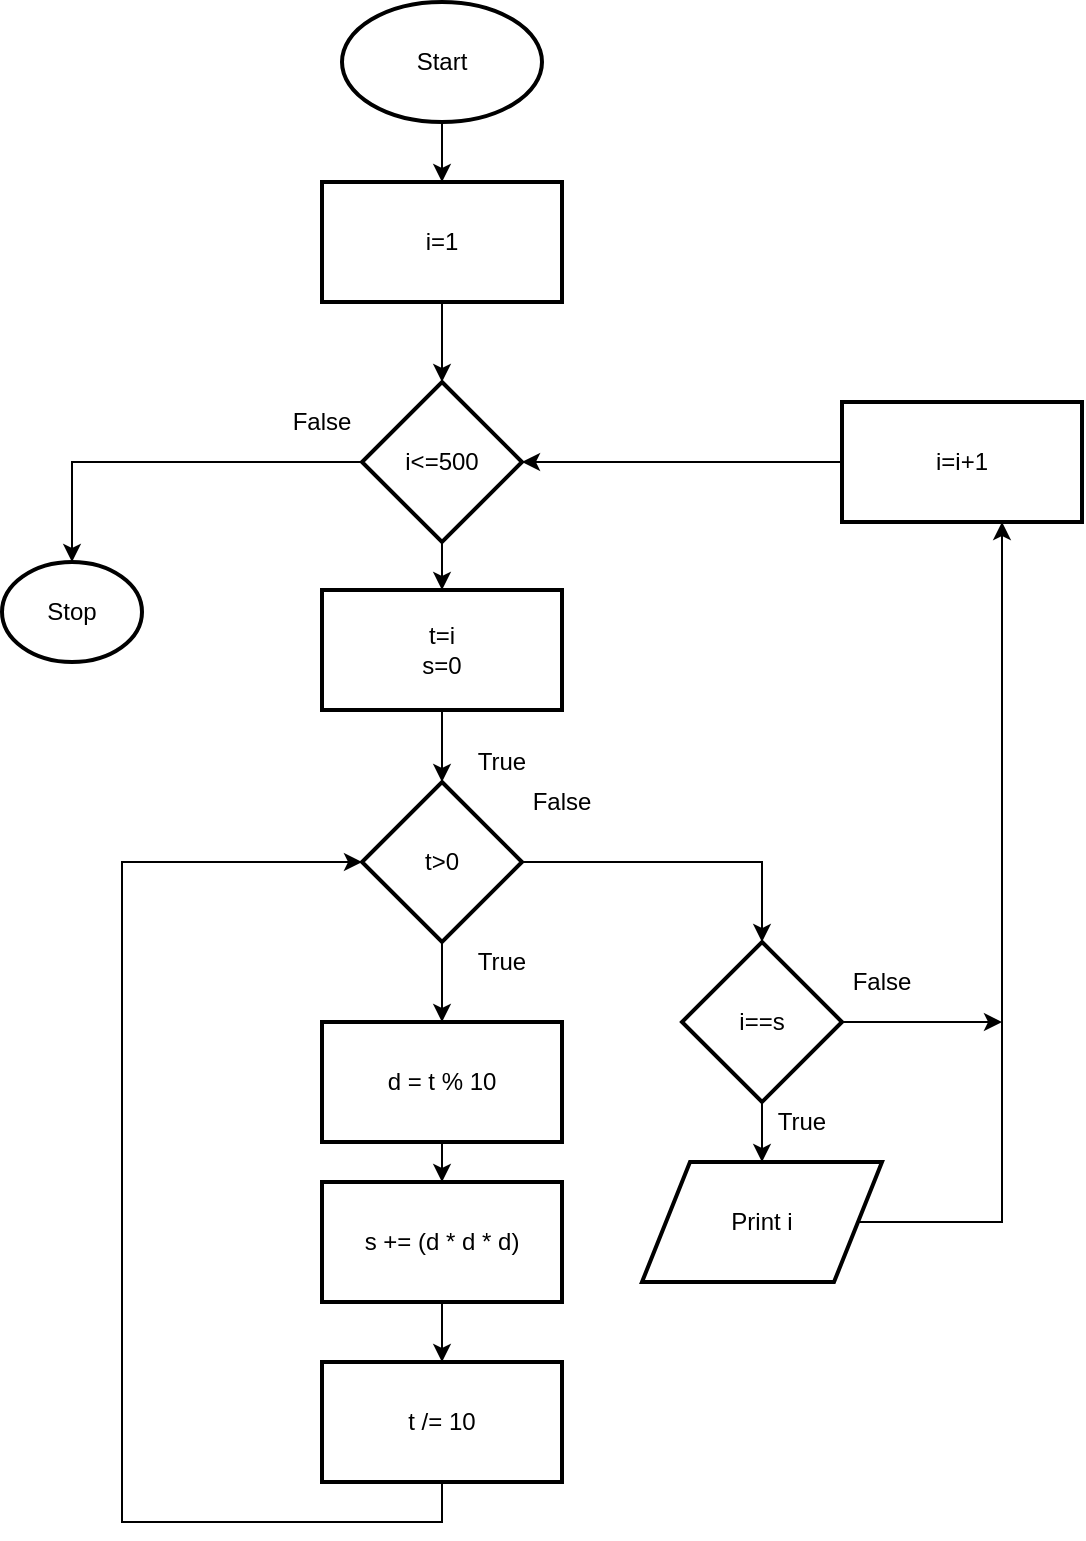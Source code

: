 <mxfile version="13.4.5" type="device"><diagram id="gT33BKB2-qqmEIFtjTG-" name="Page-1"><mxGraphModel dx="637" dy="538" grid="1" gridSize="10" guides="1" tooltips="1" connect="1" arrows="1" fold="1" page="1" pageScale="1" pageWidth="1169" pageHeight="827" math="0" shadow="0"><root><mxCell id="0"/><mxCell id="1" parent="0"/><mxCell id="UA9GYxPEKLRtyaIsIRIl-2" value="" style="edgeStyle=orthogonalEdgeStyle;rounded=0;orthogonalLoop=1;jettySize=auto;html=1;" edge="1" parent="1" source="UA9GYxPEKLRtyaIsIRIl-1" target="2"><mxGeometry relative="1" as="geometry"/></mxCell><mxCell id="UA9GYxPEKLRtyaIsIRIl-1" value="Start" style="strokeWidth=2;html=1;shape=mxgraph.flowchart.start_1;whiteSpace=wrap;" vertex="1" parent="1"><mxGeometry x="370" y="60" width="100" height="60" as="geometry"/></mxCell><mxCell id="UA9GYxPEKLRtyaIsIRIl-4" value="" style="edgeStyle=orthogonalEdgeStyle;rounded=0;orthogonalLoop=1;jettySize=auto;html=1;" edge="1" parent="1" source="2" target="UA9GYxPEKLRtyaIsIRIl-3"><mxGeometry relative="1" as="geometry"/></mxCell><mxCell id="2" value="i=1" style="whiteSpace=wrap;html=1;strokeWidth=2;" vertex="1" parent="1"><mxGeometry x="360" y="150" width="120" height="60" as="geometry"/></mxCell><mxCell id="UA9GYxPEKLRtyaIsIRIl-6" value="" style="edgeStyle=orthogonalEdgeStyle;rounded=0;orthogonalLoop=1;jettySize=auto;html=1;" edge="1" parent="1" source="UA9GYxPEKLRtyaIsIRIl-3" target="UA9GYxPEKLRtyaIsIRIl-5"><mxGeometry relative="1" as="geometry"/></mxCell><mxCell id="UA9GYxPEKLRtyaIsIRIl-36" value="" style="edgeStyle=orthogonalEdgeStyle;rounded=0;orthogonalLoop=1;jettySize=auto;html=1;" edge="1" parent="1" source="UA9GYxPEKLRtyaIsIRIl-3" target="UA9GYxPEKLRtyaIsIRIl-35"><mxGeometry relative="1" as="geometry"/></mxCell><mxCell id="UA9GYxPEKLRtyaIsIRIl-3" value="i&amp;lt;=500" style="rhombus;whiteSpace=wrap;html=1;strokeWidth=2;" vertex="1" parent="1"><mxGeometry x="380" y="250" width="80" height="80" as="geometry"/></mxCell><mxCell id="UA9GYxPEKLRtyaIsIRIl-8" value="" style="edgeStyle=orthogonalEdgeStyle;rounded=0;orthogonalLoop=1;jettySize=auto;html=1;" edge="1" parent="1" source="UA9GYxPEKLRtyaIsIRIl-5" target="UA9GYxPEKLRtyaIsIRIl-7"><mxGeometry relative="1" as="geometry"/></mxCell><mxCell id="UA9GYxPEKLRtyaIsIRIl-5" value="t=i&lt;br&gt;s=0" style="whiteSpace=wrap;html=1;strokeWidth=2;" vertex="1" parent="1"><mxGeometry x="360" y="354" width="120" height="60" as="geometry"/></mxCell><mxCell id="UA9GYxPEKLRtyaIsIRIl-10" value="" style="edgeStyle=orthogonalEdgeStyle;rounded=0;orthogonalLoop=1;jettySize=auto;html=1;" edge="1" parent="1" source="UA9GYxPEKLRtyaIsIRIl-7" target="UA9GYxPEKLRtyaIsIRIl-9"><mxGeometry relative="1" as="geometry"/></mxCell><mxCell id="UA9GYxPEKLRtyaIsIRIl-28" style="edgeStyle=orthogonalEdgeStyle;rounded=0;orthogonalLoop=1;jettySize=auto;html=1;exitX=1;exitY=0.5;exitDx=0;exitDy=0;entryX=0.5;entryY=0;entryDx=0;entryDy=0;" edge="1" parent="1" source="UA9GYxPEKLRtyaIsIRIl-7" target="UA9GYxPEKLRtyaIsIRIl-15"><mxGeometry relative="1" as="geometry"/></mxCell><mxCell id="UA9GYxPEKLRtyaIsIRIl-7" value="t&amp;gt;0" style="rhombus;whiteSpace=wrap;html=1;strokeWidth=2;" vertex="1" parent="1"><mxGeometry x="380" y="450" width="80" height="80" as="geometry"/></mxCell><mxCell id="UA9GYxPEKLRtyaIsIRIl-12" value="" style="edgeStyle=orthogonalEdgeStyle;rounded=0;orthogonalLoop=1;jettySize=auto;html=1;" edge="1" parent="1" source="UA9GYxPEKLRtyaIsIRIl-9" target="UA9GYxPEKLRtyaIsIRIl-11"><mxGeometry relative="1" as="geometry"/></mxCell><mxCell id="UA9GYxPEKLRtyaIsIRIl-9" value="d = t % 10" style="whiteSpace=wrap;html=1;strokeWidth=2;" vertex="1" parent="1"><mxGeometry x="360" y="570" width="120" height="60" as="geometry"/></mxCell><mxCell id="UA9GYxPEKLRtyaIsIRIl-14" value="" style="edgeStyle=orthogonalEdgeStyle;rounded=0;orthogonalLoop=1;jettySize=auto;html=1;" edge="1" parent="1" source="UA9GYxPEKLRtyaIsIRIl-11" target="UA9GYxPEKLRtyaIsIRIl-13"><mxGeometry relative="1" as="geometry"/></mxCell><mxCell id="UA9GYxPEKLRtyaIsIRIl-11" value="s += (d * d * d)" style="whiteSpace=wrap;html=1;strokeWidth=2;" vertex="1" parent="1"><mxGeometry x="360" y="650" width="120" height="60" as="geometry"/></mxCell><mxCell id="UA9GYxPEKLRtyaIsIRIl-26" style="edgeStyle=orthogonalEdgeStyle;rounded=0;orthogonalLoop=1;jettySize=auto;html=1;exitX=0.5;exitY=1;exitDx=0;exitDy=0;entryX=0;entryY=0.5;entryDx=0;entryDy=0;" edge="1" parent="1" source="UA9GYxPEKLRtyaIsIRIl-13" target="UA9GYxPEKLRtyaIsIRIl-7"><mxGeometry relative="1" as="geometry"><Array as="points"><mxPoint x="420" y="820"/><mxPoint x="260" y="820"/><mxPoint x="260" y="490"/></Array></mxGeometry></mxCell><mxCell id="UA9GYxPEKLRtyaIsIRIl-13" value="t /= 10" style="whiteSpace=wrap;html=1;strokeWidth=2;" vertex="1" parent="1"><mxGeometry x="360" y="740" width="120" height="60" as="geometry"/></mxCell><mxCell id="UA9GYxPEKLRtyaIsIRIl-18" value="" style="edgeStyle=orthogonalEdgeStyle;rounded=0;orthogonalLoop=1;jettySize=auto;html=1;" edge="1" parent="1" source="UA9GYxPEKLRtyaIsIRIl-15" target="UA9GYxPEKLRtyaIsIRIl-17"><mxGeometry relative="1" as="geometry"/></mxCell><mxCell id="UA9GYxPEKLRtyaIsIRIl-32" style="edgeStyle=orthogonalEdgeStyle;rounded=0;orthogonalLoop=1;jettySize=auto;html=1;exitX=1;exitY=0.5;exitDx=0;exitDy=0;" edge="1" parent="1" source="UA9GYxPEKLRtyaIsIRIl-15"><mxGeometry relative="1" as="geometry"><mxPoint x="700" y="570" as="targetPoint"/></mxGeometry></mxCell><mxCell id="UA9GYxPEKLRtyaIsIRIl-15" value="i==s" style="rhombus;whiteSpace=wrap;html=1;strokeWidth=2;" vertex="1" parent="1"><mxGeometry x="540" y="530" width="80" height="80" as="geometry"/></mxCell><mxCell id="UA9GYxPEKLRtyaIsIRIl-30" value="" style="edgeStyle=orthogonalEdgeStyle;rounded=0;orthogonalLoop=1;jettySize=auto;html=1;" edge="1" parent="1" source="UA9GYxPEKLRtyaIsIRIl-17" target="UA9GYxPEKLRtyaIsIRIl-29"><mxGeometry relative="1" as="geometry"><Array as="points"><mxPoint x="700" y="670"/></Array></mxGeometry></mxCell><mxCell id="UA9GYxPEKLRtyaIsIRIl-17" value="Print i" style="shape=parallelogram;perimeter=parallelogramPerimeter;whiteSpace=wrap;html=1;strokeWidth=2;" vertex="1" parent="1"><mxGeometry x="520" y="640" width="120" height="60" as="geometry"/></mxCell><mxCell id="UA9GYxPEKLRtyaIsIRIl-21" value="True" style="text;html=1;strokeColor=none;fillColor=none;align=center;verticalAlign=middle;whiteSpace=wrap;rounded=0;" vertex="1" parent="1"><mxGeometry x="580" y="610" width="40" height="20" as="geometry"/></mxCell><mxCell id="UA9GYxPEKLRtyaIsIRIl-27" value="False" style="text;html=1;strokeColor=none;fillColor=none;align=center;verticalAlign=middle;whiteSpace=wrap;rounded=0;" vertex="1" parent="1"><mxGeometry x="460" y="450" width="40" height="20" as="geometry"/></mxCell><mxCell id="UA9GYxPEKLRtyaIsIRIl-31" style="edgeStyle=orthogonalEdgeStyle;rounded=0;orthogonalLoop=1;jettySize=auto;html=1;exitX=0;exitY=0.5;exitDx=0;exitDy=0;entryX=1;entryY=0.5;entryDx=0;entryDy=0;" edge="1" parent="1" source="UA9GYxPEKLRtyaIsIRIl-29" target="UA9GYxPEKLRtyaIsIRIl-3"><mxGeometry relative="1" as="geometry"/></mxCell><mxCell id="UA9GYxPEKLRtyaIsIRIl-29" value="i=i+1" style="whiteSpace=wrap;html=1;strokeWidth=2;" vertex="1" parent="1"><mxGeometry x="620" y="260" width="120" height="60" as="geometry"/></mxCell><mxCell id="UA9GYxPEKLRtyaIsIRIl-33" value="False" style="text;html=1;strokeColor=none;fillColor=none;align=center;verticalAlign=middle;whiteSpace=wrap;rounded=0;" vertex="1" parent="1"><mxGeometry x="620" y="540" width="40" height="20" as="geometry"/></mxCell><mxCell id="UA9GYxPEKLRtyaIsIRIl-34" value="True" style="text;html=1;strokeColor=none;fillColor=none;align=center;verticalAlign=middle;whiteSpace=wrap;rounded=0;" vertex="1" parent="1"><mxGeometry x="430" y="530" width="40" height="20" as="geometry"/></mxCell><mxCell id="UA9GYxPEKLRtyaIsIRIl-35" value="Stop" style="ellipse;whiteSpace=wrap;html=1;strokeWidth=2;" vertex="1" parent="1"><mxGeometry x="200" y="340" width="70" height="50" as="geometry"/></mxCell><mxCell id="UA9GYxPEKLRtyaIsIRIl-37" value="True" style="text;html=1;strokeColor=none;fillColor=none;align=center;verticalAlign=middle;whiteSpace=wrap;rounded=0;" vertex="1" parent="1"><mxGeometry x="430" y="430" width="40" height="20" as="geometry"/></mxCell><mxCell id="UA9GYxPEKLRtyaIsIRIl-38" value="False" style="text;html=1;strokeColor=none;fillColor=none;align=center;verticalAlign=middle;whiteSpace=wrap;rounded=0;" vertex="1" parent="1"><mxGeometry x="340" y="260" width="40" height="20" as="geometry"/></mxCell></root></mxGraphModel></diagram></mxfile>